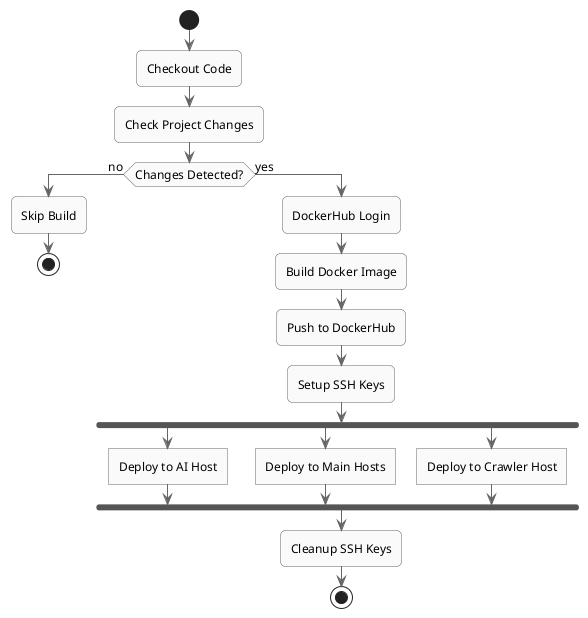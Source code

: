 @startuml CI/CD
skinparam DefaultFontName Arial
skinparam DefaultFontSize 12
skinparam RoundCorner 10
skinparam ArrowColor #666666
skinparam ActivityBorderColor #666666
skinparam ActivityBackgroundColor #FAFAFA

|GitHub Actions|
start
:Checkout Code;
:Check Project Changes;

if (Changes Detected?) then (no)
  :Skip Build;
  stop
else (yes)
  :DockerHub Login;
  :Build Docker Image;
  :Push to DockerHub;
  :Setup SSH Keys;
  
  fork
    :Deploy to AI Host]
  fork again
    :Deploy to Main Hosts]
  fork again
    :Deploy to Crawler Host]
  end fork
  
  :Cleanup SSH Keys;
  stop
endif

@enduml